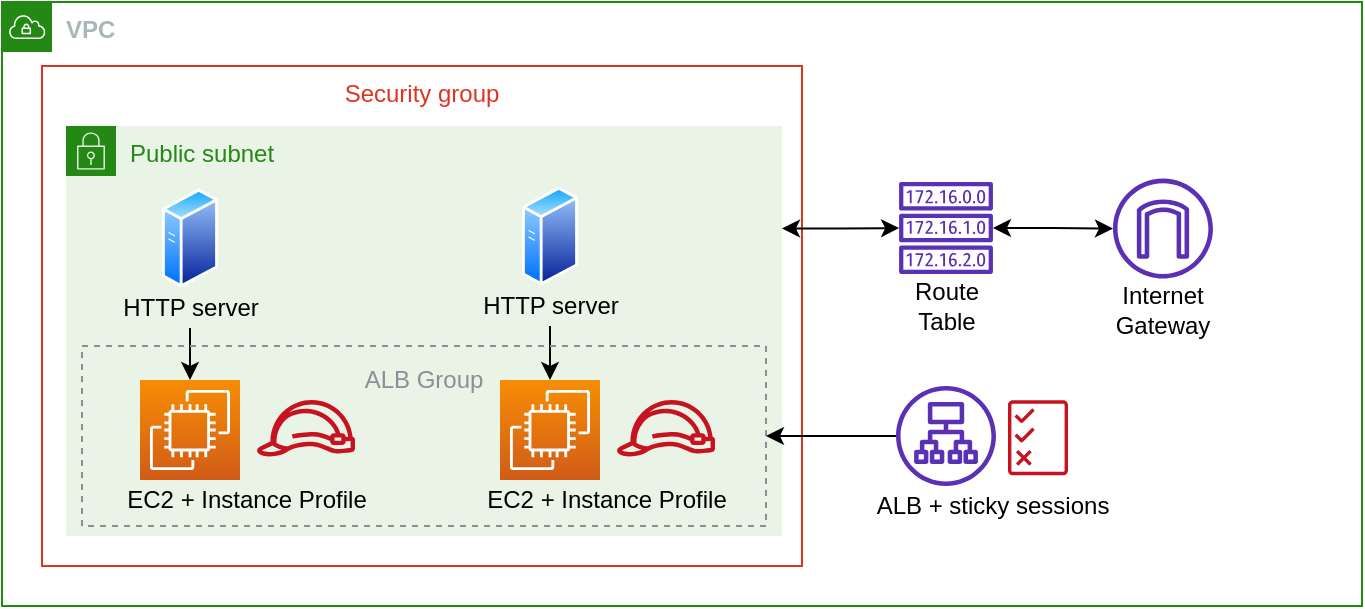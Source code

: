 <mxfile version="14.1.8" type="device"><diagram id="VrJSyCtyyk0UYBWMlAai" name="Page-1"><mxGraphModel dx="1086" dy="806" grid="1" gridSize="10" guides="1" tooltips="1" connect="1" arrows="1" fold="1" page="1" pageScale="1" pageWidth="850" pageHeight="1100" background="none" math="0" shadow="0"><root><mxCell id="0"/><mxCell id="1" parent="0"/><mxCell id="lls4c6PotRuVWO8DvVIY-1" value="VPC" style="points=[[0,0],[0.25,0],[0.5,0],[0.75,0],[1,0],[1,0.25],[1,0.5],[1,0.75],[1,1],[0.75,1],[0.5,1],[0.25,1],[0,1],[0,0.75],[0,0.5],[0,0.25]];outlineConnect=0;gradientColor=none;html=1;whiteSpace=wrap;fontSize=12;fontStyle=1;shape=mxgraph.aws4.group;grIcon=mxgraph.aws4.group_vpc;strokeColor=#248814;fillColor=none;verticalAlign=top;align=left;spacingLeft=30;fontColor=#AAB7B8;dashed=0;" parent="1" vertex="1"><mxGeometry x="100" y="498" width="680" height="302" as="geometry"/></mxCell><mxCell id="dWnzzBNCo0jr79b0VRSa-11" value="Security group" style="fillColor=none;strokeColor=#DD3522;verticalAlign=top;fontStyle=0;fontColor=#DD3522;" parent="1" vertex="1"><mxGeometry x="120" y="530" width="380" height="250" as="geometry"/></mxCell><mxCell id="rycp0KZZbbtrcQlygzCF-7" style="edgeStyle=orthogonalEdgeStyle;rounded=0;orthogonalLoop=1;jettySize=auto;html=1;startArrow=classic;startFill=1;" parent="1" source="rycp0KZZbbtrcQlygzCF-5" target="rycp0KZZbbtrcQlygzCF-2" edge="1"><mxGeometry relative="1" as="geometry"/></mxCell><mxCell id="dWnzzBNCo0jr79b0VRSa-19" style="edgeStyle=orthogonalEdgeStyle;rounded=0;orthogonalLoop=1;jettySize=auto;html=1;exitX=0.5;exitY=1;exitDx=0;exitDy=0;" parent="1" source="dWnzzBNCo0jr79b0VRSa-11" target="dWnzzBNCo0jr79b0VRSa-11" edge="1"><mxGeometry x="261" y="517" as="geometry"/></mxCell><mxCell id="2f1u1LwHm5174pOAOmkc-3" value="" style="group" parent="1" vertex="1" connectable="0"><mxGeometry x="547" y="588" width="50" height="77" as="geometry"/></mxCell><mxCell id="rycp0KZZbbtrcQlygzCF-5" value="" style="outlineConnect=0;fontColor=#232F3E;gradientColor=none;fillColor=#5A30B5;strokeColor=none;dashed=0;verticalLabelPosition=bottom;verticalAlign=top;align=center;html=1;fontSize=12;fontStyle=0;aspect=fixed;pointerEvents=1;shape=mxgraph.aws4.route_table;" parent="2f1u1LwHm5174pOAOmkc-3" vertex="1"><mxGeometry x="1.4" width="47.21" height="46" as="geometry"/></mxCell><mxCell id="rycp0KZZbbtrcQlygzCF-6" value="Route&lt;br&gt;Table" style="text;html=1;resizable=0;autosize=1;align=center;verticalAlign=middle;points=[];fillColor=none;strokeColor=none;rounded=0;" parent="2f1u1LwHm5174pOAOmkc-3" vertex="1"><mxGeometry y="47" width="50" height="30" as="geometry"/></mxCell><mxCell id="2f1u1LwHm5174pOAOmkc-4" value="" style="group" parent="1" vertex="1" connectable="0"><mxGeometry x="650" y="586.29" width="60" height="80.421" as="geometry"/></mxCell><mxCell id="rycp0KZZbbtrcQlygzCF-2" value="" style="outlineConnect=0;fontColor=#232F3E;fillColor=#5A30B5;strokeColor=none;dashed=0;verticalLabelPosition=bottom;verticalAlign=top;align=center;html=1;fontSize=12;fontStyle=0;aspect=fixed;pointerEvents=1;shape=mxgraph.aws4.internet_gateway;sketch=0;" parent="2f1u1LwHm5174pOAOmkc-4" vertex="1"><mxGeometry x="5.486" width="50" height="50" as="geometry"/></mxCell><mxCell id="rycp0KZZbbtrcQlygzCF-3" value="Internet&lt;br&gt;Gateway" style="text;html=1;resizable=0;autosize=1;align=center;verticalAlign=middle;points=[];fillColor=none;strokeColor=none;rounded=0;" parent="2f1u1LwHm5174pOAOmkc-4" vertex="1"><mxGeometry y="50.421" width="60" height="30" as="geometry"/></mxCell><mxCell id="iHoSCEamsz7gqoQzhkjO-7" style="edgeStyle=orthogonalEdgeStyle;rounded=0;orthogonalLoop=1;jettySize=auto;html=1;exitX=1;exitY=0.25;exitDx=0;exitDy=0;startArrow=classic;startFill=1;" parent="1" source="lls4c6PotRuVWO8DvVIY-3" target="rycp0KZZbbtrcQlygzCF-5" edge="1"><mxGeometry relative="1" as="geometry"/></mxCell><mxCell id="lls4c6PotRuVWO8DvVIY-3" value="Public subnet" style="points=[[0,0],[0.25,0],[0.5,0],[0.75,0],[1,0],[1,0.25],[1,0.5],[1,0.75],[1,1],[0.75,1],[0.5,1],[0.25,1],[0,1],[0,0.75],[0,0.5],[0,0.25]];outlineConnect=0;gradientColor=none;html=1;whiteSpace=wrap;fontSize=12;fontStyle=0;shape=mxgraph.aws4.group;grIcon=mxgraph.aws4.group_security_group;grStroke=0;strokeColor=#248814;fillColor=#E9F3E6;verticalAlign=top;align=left;spacingLeft=30;fontColor=#248814;dashed=0;" parent="1" vertex="1"><mxGeometry x="132" y="560" width="358" height="205" as="geometry"/></mxCell><mxCell id="MnfcVDthMh-Lt4fD2QVZ-10" value="" style="group" parent="1" vertex="1" connectable="0"><mxGeometry x="152.0" y="591" width="140" height="166" as="geometry"/></mxCell><mxCell id="knE5Spy5o__gSJGZ7oY4-6" value="" style="group" parent="MnfcVDthMh-Lt4fD2QVZ-10" vertex="1" connectable="0"><mxGeometry y="96" width="140" height="70" as="geometry"/></mxCell><mxCell id="knE5Spy5o__gSJGZ7oY4-1" value="" style="outlineConnect=0;fontColor=#232F3E;gradientColor=none;fillColor=#C7131F;strokeColor=none;dashed=0;verticalLabelPosition=bottom;verticalAlign=top;align=center;html=1;fontSize=12;fontStyle=0;aspect=fixed;pointerEvents=1;shape=mxgraph.aws4.role;" parent="knE5Spy5o__gSJGZ7oY4-6" vertex="1"><mxGeometry x="75.0" y="10.0" width="50" height="28.21" as="geometry"/></mxCell><mxCell id="knE5Spy5o__gSJGZ7oY4-3" value="" style="outlineConnect=0;fontColor=#232F3E;gradientColor=#F78E04;gradientDirection=north;fillColor=#D05C17;strokeColor=#ffffff;dashed=0;verticalLabelPosition=bottom;verticalAlign=top;align=center;html=1;fontSize=12;fontStyle=0;aspect=fixed;shape=mxgraph.aws4.resourceIcon;resIcon=mxgraph.aws4.ec2;" parent="knE5Spy5o__gSJGZ7oY4-6" vertex="1"><mxGeometry x="17.0" width="50" height="50" as="geometry"/></mxCell><mxCell id="knE5Spy5o__gSJGZ7oY4-4" value="&lt;div&gt;&lt;span&gt;EC2 + Instance Profile&lt;/span&gt;&lt;/div&gt;" style="text;html=1;resizable=0;autosize=1;align=center;verticalAlign=middle;points=[];fillColor=none;strokeColor=none;rounded=0;" parent="knE5Spy5o__gSJGZ7oY4-6" vertex="1"><mxGeometry y="50" width="140" height="20" as="geometry"/></mxCell><mxCell id="MnfcVDthMh-Lt4fD2QVZ-3" value="" style="group" parent="MnfcVDthMh-Lt4fD2QVZ-10" vertex="1" connectable="0"><mxGeometry x="2.0" width="80" height="70" as="geometry"/></mxCell><mxCell id="MnfcVDthMh-Lt4fD2QVZ-1" value="" style="aspect=fixed;perimeter=ellipsePerimeter;html=1;align=center;shadow=0;dashed=0;spacingTop=3;image;image=img/lib/active_directory/generic_server.svg;" parent="MnfcVDthMh-Lt4fD2QVZ-3" vertex="1"><mxGeometry x="26" width="28.0" height="50" as="geometry"/></mxCell><mxCell id="MnfcVDthMh-Lt4fD2QVZ-2" value="HTTP server" style="text;html=1;resizable=0;autosize=1;align=center;verticalAlign=middle;points=[];fillColor=none;strokeColor=none;rounded=0;" parent="MnfcVDthMh-Lt4fD2QVZ-3" vertex="1"><mxGeometry y="50" width="80" height="20" as="geometry"/></mxCell><mxCell id="MnfcVDthMh-Lt4fD2QVZ-8" style="edgeStyle=orthogonalEdgeStyle;rounded=0;orthogonalLoop=1;jettySize=auto;html=1;" parent="MnfcVDthMh-Lt4fD2QVZ-10" source="MnfcVDthMh-Lt4fD2QVZ-2" target="knE5Spy5o__gSJGZ7oY4-3" edge="1"><mxGeometry relative="1" as="geometry"/></mxCell><mxCell id="MnfcVDthMh-Lt4fD2QVZ-11" value="" style="group" parent="1" vertex="1" connectable="0"><mxGeometry x="332.0" y="590" width="140" height="167" as="geometry"/></mxCell><mxCell id="knE5Spy5o__gSJGZ7oY4-7" value="" style="group" parent="MnfcVDthMh-Lt4fD2QVZ-11" vertex="1" connectable="0"><mxGeometry y="97" width="140" height="70" as="geometry"/></mxCell><mxCell id="knE5Spy5o__gSJGZ7oY4-8" value="" style="outlineConnect=0;fontColor=#232F3E;gradientColor=none;fillColor=#C7131F;strokeColor=none;dashed=0;verticalLabelPosition=bottom;verticalAlign=top;align=center;html=1;fontSize=12;fontStyle=0;aspect=fixed;pointerEvents=1;shape=mxgraph.aws4.role;" parent="knE5Spy5o__gSJGZ7oY4-7" vertex="1"><mxGeometry x="75.0" y="10.0" width="50" height="28.21" as="geometry"/></mxCell><mxCell id="knE5Spy5o__gSJGZ7oY4-9" value="" style="outlineConnect=0;fontColor=#232F3E;gradientColor=#F78E04;gradientDirection=north;fillColor=#D05C17;strokeColor=#ffffff;dashed=0;verticalLabelPosition=bottom;verticalAlign=top;align=center;html=1;fontSize=12;fontStyle=0;aspect=fixed;shape=mxgraph.aws4.resourceIcon;resIcon=mxgraph.aws4.ec2;" parent="knE5Spy5o__gSJGZ7oY4-7" vertex="1"><mxGeometry x="17.0" width="50" height="50" as="geometry"/></mxCell><mxCell id="knE5Spy5o__gSJGZ7oY4-10" value="&lt;div&gt;&lt;span&gt;EC2 + Instance Profile&lt;/span&gt;&lt;/div&gt;" style="text;html=1;resizable=0;autosize=1;align=center;verticalAlign=middle;points=[];fillColor=none;strokeColor=none;rounded=0;" parent="knE5Spy5o__gSJGZ7oY4-7" vertex="1"><mxGeometry y="50" width="140" height="20" as="geometry"/></mxCell><mxCell id="MnfcVDthMh-Lt4fD2QVZ-4" value="" style="group" parent="MnfcVDthMh-Lt4fD2QVZ-11" vertex="1" connectable="0"><mxGeometry x="2.0" width="80" height="70" as="geometry"/></mxCell><mxCell id="MnfcVDthMh-Lt4fD2QVZ-5" value="" style="aspect=fixed;perimeter=ellipsePerimeter;html=1;align=center;shadow=0;dashed=0;spacingTop=3;image;image=img/lib/active_directory/generic_server.svg;" parent="MnfcVDthMh-Lt4fD2QVZ-4" vertex="1"><mxGeometry x="26" width="28.0" height="50" as="geometry"/></mxCell><mxCell id="MnfcVDthMh-Lt4fD2QVZ-6" value="HTTP server" style="text;html=1;resizable=0;autosize=1;align=center;verticalAlign=middle;points=[];fillColor=none;strokeColor=none;rounded=0;" parent="MnfcVDthMh-Lt4fD2QVZ-4" vertex="1"><mxGeometry y="50" width="80" height="20" as="geometry"/></mxCell><mxCell id="MnfcVDthMh-Lt4fD2QVZ-9" style="edgeStyle=orthogonalEdgeStyle;rounded=0;orthogonalLoop=1;jettySize=auto;html=1;" parent="MnfcVDthMh-Lt4fD2QVZ-11" source="MnfcVDthMh-Lt4fD2QVZ-6" target="knE5Spy5o__gSJGZ7oY4-9" edge="1"><mxGeometry relative="1" as="geometry"/></mxCell><mxCell id="iHoSCEamsz7gqoQzhkjO-4" value="ALB Group" style="outlineConnect=0;gradientColor=none;html=1;whiteSpace=wrap;fontSize=12;fontStyle=0;strokeColor=#879196;fillColor=none;verticalAlign=top;align=center;fontColor=#879196;dashed=1;spacingTop=3;" parent="1" vertex="1"><mxGeometry x="140" y="670" width="342" height="90" as="geometry"/></mxCell><mxCell id="U-ZrYHIp4EfXfI1-CxPC-5" style="edgeStyle=orthogonalEdgeStyle;rounded=0;orthogonalLoop=1;jettySize=auto;html=1;" edge="1" parent="1" source="U-ZrYHIp4EfXfI1-CxPC-1" target="iHoSCEamsz7gqoQzhkjO-4"><mxGeometry relative="1" as="geometry"/></mxCell><mxCell id="U-ZrYHIp4EfXfI1-CxPC-9" value="" style="group" vertex="1" connectable="0" parent="1"><mxGeometry x="530" y="690" width="130" height="70" as="geometry"/></mxCell><mxCell id="U-ZrYHIp4EfXfI1-CxPC-7" value="" style="outlineConnect=0;fontColor=#232F3E;gradientColor=none;fillColor=#C7131F;strokeColor=none;dashed=0;verticalLabelPosition=bottom;verticalAlign=top;align=center;html=1;fontSize=12;fontStyle=0;aspect=fixed;pointerEvents=1;shape=mxgraph.aws4.permissions;" vertex="1" parent="U-ZrYHIp4EfXfI1-CxPC-9"><mxGeometry x="73" y="7" width="30" height="37.74" as="geometry"/></mxCell><mxCell id="U-ZrYHIp4EfXfI1-CxPC-1" value="" style="outlineConnect=0;fontColor=#232F3E;gradientColor=none;fillColor=#5A30B5;strokeColor=none;dashed=0;verticalLabelPosition=bottom;verticalAlign=top;align=center;html=1;fontSize=12;fontStyle=0;aspect=fixed;pointerEvents=1;shape=mxgraph.aws4.application_load_balancer;" vertex="1" parent="U-ZrYHIp4EfXfI1-CxPC-9"><mxGeometry x="17" width="50" height="50" as="geometry"/></mxCell><mxCell id="U-ZrYHIp4EfXfI1-CxPC-2" value="ALB + sticky sessions" style="text;html=1;align=center;verticalAlign=middle;resizable=0;points=[];autosize=1;" vertex="1" parent="U-ZrYHIp4EfXfI1-CxPC-9"><mxGeometry y="50" width="130" height="20" as="geometry"/></mxCell></root></mxGraphModel></diagram></mxfile>